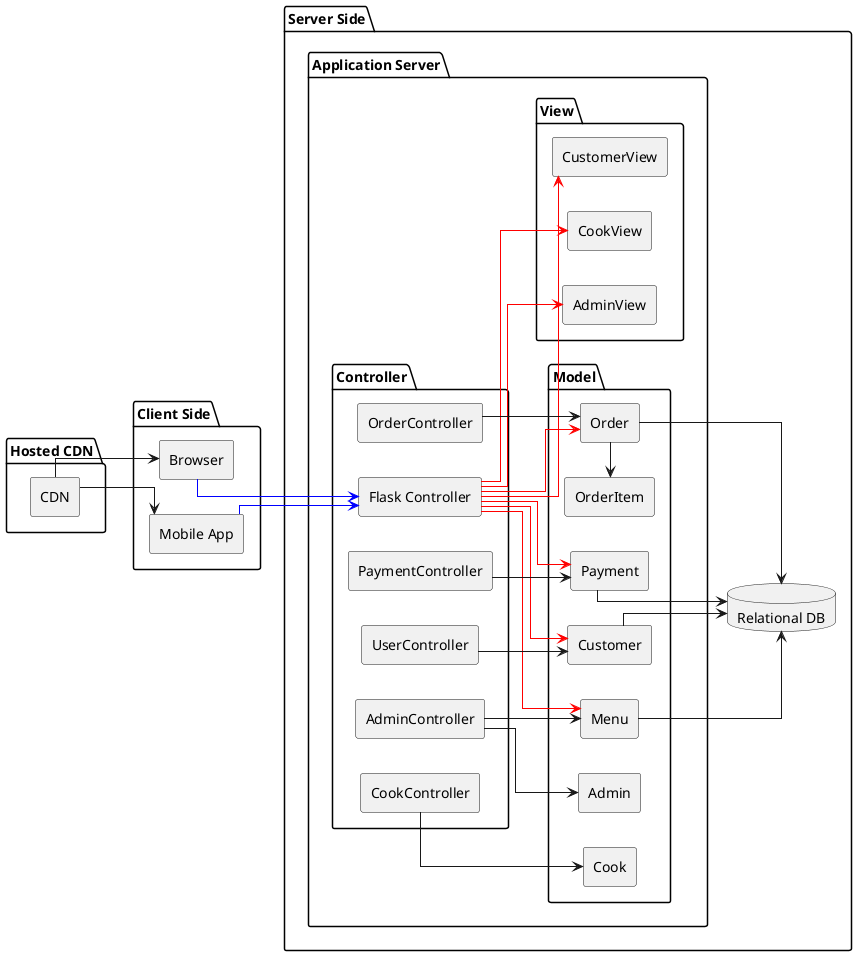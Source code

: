 @startuml comps
left to right direction
skinparam linetype ortho


package "Client Side" {
    RECTANGLE Browser
    RECTANGLE "Mobile App"
}

package "Hosted CDN" {
    RECTANGLE CDN
}

package "Server Side" {
    package "Application Server" {
        package "Controller" {
            RECTANGLE "Flask Controller"
            RECTANGLE OrderController
            RECTANGLE PaymentController
            RECTANGLE CookController
            RECTANGLE UserController
            RECTANGLE AdminController
        }

        package "Model" {
            RECTANGLE Order
            RECTANGLE OrderItem
            RECTANGLE Customer
            RECTANGLE Cook
            RECTANGLE Admin
            RECTANGLE Menu
            RECTANGLE Payment
        }

        package "View" {
            RECTANGLE CustomerView
            RECTANGLE CookView
            RECTANGLE AdminView
        }
    }

    database "Relational DB"

}

Browser <-u- CDN
"Mobile App" <-u- CDN

Browser -[#blue]-> "Flask Controller"
"Mobile App" -[#blue]-> "Flask Controller"

"Flask Controller" -[#red]-> CustomerView
"Flask Controller" -[#red]-> CookView
"Flask Controller" -[#red]-> AdminView
"Flask Controller" -[#red]-> Order
"Flask Controller" -[#red]-> Menu
"Flask Controller" -[#red]-> Customer
"Flask Controller" -[#red]-> Payment

Order --> "Relational DB"
Customer --> "Relational DB"
Menu --> "Relational DB"
Payment --> "Relational DB"
OrderController --> Order
PaymentController --> Payment
UserController --> Customer
AdminController --> Admin
AdminController --> Menu
CookController-->Cook
Order-l-> OrderItem

@enduml